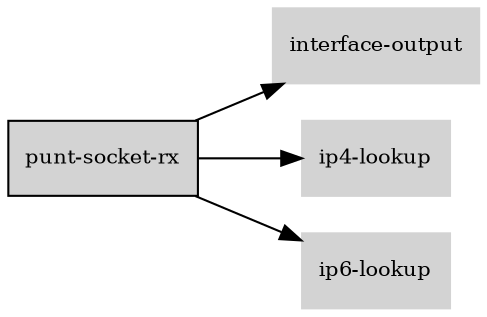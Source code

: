 digraph "punt_socket_rx_subgraph" {
  rankdir=LR;
  node [shape=box, style=filled, fontsize=10, color=lightgray, fontcolor=black, fillcolor=lightgray];
  "punt-socket-rx" [color=black, fontcolor=black, fillcolor=lightgray];
  edge [fontsize=8];
  "punt-socket-rx" -> "interface-output";
  "punt-socket-rx" -> "ip4-lookup";
  "punt-socket-rx" -> "ip6-lookup";
}
